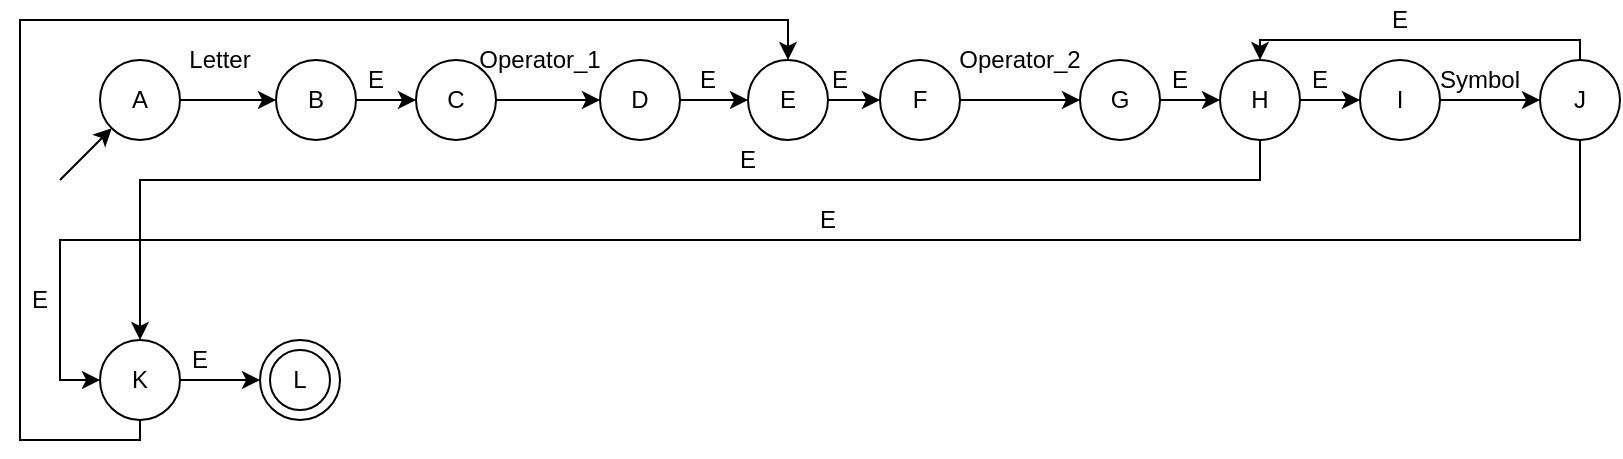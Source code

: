 <mxfile version="15.1.3" type="device"><diagram id="WES2MFKij7IE4n7Bja8z" name="Страница 1"><mxGraphModel dx="853" dy="501" grid="1" gridSize="10" guides="1" tooltips="1" connect="1" arrows="1" fold="1" page="1" pageScale="1" pageWidth="827" pageHeight="1169" math="0" shadow="0"><root><mxCell id="0"/><mxCell id="1" parent="0"/><mxCell id="x8yZzQBvs_ODwsuuSsn_-14" style="edgeStyle=orthogonalEdgeStyle;rounded=0;orthogonalLoop=1;jettySize=auto;html=1;entryX=0;entryY=0.5;entryDx=0;entryDy=0;" edge="1" parent="1" source="x8yZzQBvs_ODwsuuSsn_-1" target="x8yZzQBvs_ODwsuuSsn_-2"><mxGeometry relative="1" as="geometry"/></mxCell><mxCell id="x8yZzQBvs_ODwsuuSsn_-1" value="A" style="ellipse;whiteSpace=wrap;html=1;aspect=fixed;" vertex="1" parent="1"><mxGeometry x="50" y="30" width="40" height="40" as="geometry"/></mxCell><mxCell id="x8yZzQBvs_ODwsuuSsn_-16" value="" style="edgeStyle=orthogonalEdgeStyle;rounded=0;orthogonalLoop=1;jettySize=auto;html=1;" edge="1" parent="1" source="x8yZzQBvs_ODwsuuSsn_-2" target="x8yZzQBvs_ODwsuuSsn_-10"><mxGeometry relative="1" as="geometry"/></mxCell><mxCell id="x8yZzQBvs_ODwsuuSsn_-2" value="B" style="ellipse;whiteSpace=wrap;html=1;aspect=fixed;" vertex="1" parent="1"><mxGeometry x="138" y="30" width="40" height="40" as="geometry"/></mxCell><mxCell id="x8yZzQBvs_ODwsuuSsn_-34" value="" style="edgeStyle=orthogonalEdgeStyle;rounded=0;orthogonalLoop=1;jettySize=auto;html=1;" edge="1" parent="1" source="x8yZzQBvs_ODwsuuSsn_-3" target="x8yZzQBvs_ODwsuuSsn_-4"><mxGeometry relative="1" as="geometry"/></mxCell><mxCell id="x8yZzQBvs_ODwsuuSsn_-41" style="edgeStyle=orthogonalEdgeStyle;rounded=0;orthogonalLoop=1;jettySize=auto;html=1;entryX=0.5;entryY=0;entryDx=0;entryDy=0;" edge="1" parent="1" source="x8yZzQBvs_ODwsuuSsn_-3" target="x8yZzQBvs_ODwsuuSsn_-8"><mxGeometry relative="1" as="geometry"><Array as="points"><mxPoint x="70" y="220"/><mxPoint x="10" y="220"/><mxPoint x="10" y="10"/><mxPoint x="394" y="10"/></Array></mxGeometry></mxCell><mxCell id="x8yZzQBvs_ODwsuuSsn_-3" value="K" style="ellipse;whiteSpace=wrap;html=1;aspect=fixed;" vertex="1" parent="1"><mxGeometry x="50" y="170" width="40" height="40" as="geometry"/></mxCell><mxCell id="x8yZzQBvs_ODwsuuSsn_-4" value="" style="ellipse;whiteSpace=wrap;html=1;aspect=fixed;" vertex="1" parent="1"><mxGeometry x="130" y="170" width="40" height="40" as="geometry"/></mxCell><mxCell id="x8yZzQBvs_ODwsuuSsn_-30" value="" style="edgeStyle=orthogonalEdgeStyle;rounded=0;orthogonalLoop=1;jettySize=auto;html=1;" edge="1" parent="1" source="x8yZzQBvs_ODwsuuSsn_-5" target="x8yZzQBvs_ODwsuuSsn_-11"><mxGeometry relative="1" as="geometry"/></mxCell><mxCell id="x8yZzQBvs_ODwsuuSsn_-5" value="I" style="ellipse;whiteSpace=wrap;html=1;aspect=fixed;" vertex="1" parent="1"><mxGeometry x="680" y="30" width="40" height="40" as="geometry"/></mxCell><mxCell id="x8yZzQBvs_ODwsuuSsn_-28" value="" style="edgeStyle=orthogonalEdgeStyle;rounded=0;orthogonalLoop=1;jettySize=auto;html=1;" edge="1" parent="1" source="x8yZzQBvs_ODwsuuSsn_-6" target="x8yZzQBvs_ODwsuuSsn_-5"><mxGeometry relative="1" as="geometry"/></mxCell><mxCell id="x8yZzQBvs_ODwsuuSsn_-37" style="edgeStyle=orthogonalEdgeStyle;rounded=0;orthogonalLoop=1;jettySize=auto;html=1;entryX=0.5;entryY=0;entryDx=0;entryDy=0;" edge="1" parent="1" source="x8yZzQBvs_ODwsuuSsn_-6" target="x8yZzQBvs_ODwsuuSsn_-3"><mxGeometry relative="1" as="geometry"><Array as="points"><mxPoint x="630" y="90"/><mxPoint x="70" y="90"/></Array></mxGeometry></mxCell><mxCell id="x8yZzQBvs_ODwsuuSsn_-6" value="H" style="ellipse;whiteSpace=wrap;html=1;aspect=fixed;" vertex="1" parent="1"><mxGeometry x="610" y="30" width="40" height="40" as="geometry"/></mxCell><mxCell id="x8yZzQBvs_ODwsuuSsn_-26" style="edgeStyle=orthogonalEdgeStyle;rounded=0;orthogonalLoop=1;jettySize=auto;html=1;entryX=0;entryY=0.5;entryDx=0;entryDy=0;" edge="1" parent="1" source="x8yZzQBvs_ODwsuuSsn_-7" target="x8yZzQBvs_ODwsuuSsn_-6"><mxGeometry relative="1" as="geometry"/></mxCell><mxCell id="x8yZzQBvs_ODwsuuSsn_-7" value="G" style="ellipse;whiteSpace=wrap;html=1;aspect=fixed;" vertex="1" parent="1"><mxGeometry x="540" y="30" width="40" height="40" as="geometry"/></mxCell><mxCell id="x8yZzQBvs_ODwsuuSsn_-22" value="" style="edgeStyle=orthogonalEdgeStyle;rounded=0;orthogonalLoop=1;jettySize=auto;html=1;" edge="1" parent="1" source="x8yZzQBvs_ODwsuuSsn_-8" target="x8yZzQBvs_ODwsuuSsn_-12"><mxGeometry relative="1" as="geometry"/></mxCell><mxCell id="x8yZzQBvs_ODwsuuSsn_-8" value="E" style="ellipse;whiteSpace=wrap;html=1;aspect=fixed;" vertex="1" parent="1"><mxGeometry x="374" y="30" width="40" height="40" as="geometry"/></mxCell><mxCell id="x8yZzQBvs_ODwsuuSsn_-20" value="" style="edgeStyle=orthogonalEdgeStyle;rounded=0;orthogonalLoop=1;jettySize=auto;html=1;" edge="1" parent="1" source="x8yZzQBvs_ODwsuuSsn_-9" target="x8yZzQBvs_ODwsuuSsn_-8"><mxGeometry relative="1" as="geometry"/></mxCell><mxCell id="x8yZzQBvs_ODwsuuSsn_-9" value="D" style="ellipse;whiteSpace=wrap;html=1;aspect=fixed;" vertex="1" parent="1"><mxGeometry x="300" y="30" width="40" height="40" as="geometry"/></mxCell><mxCell id="x8yZzQBvs_ODwsuuSsn_-18" style="edgeStyle=orthogonalEdgeStyle;rounded=0;orthogonalLoop=1;jettySize=auto;html=1;entryX=0;entryY=0.5;entryDx=0;entryDy=0;" edge="1" parent="1" source="x8yZzQBvs_ODwsuuSsn_-10" target="x8yZzQBvs_ODwsuuSsn_-9"><mxGeometry relative="1" as="geometry"/></mxCell><mxCell id="x8yZzQBvs_ODwsuuSsn_-10" value="C" style="ellipse;whiteSpace=wrap;html=1;aspect=fixed;" vertex="1" parent="1"><mxGeometry x="208" y="30" width="40" height="40" as="geometry"/></mxCell><mxCell id="x8yZzQBvs_ODwsuuSsn_-32" style="edgeStyle=orthogonalEdgeStyle;rounded=0;orthogonalLoop=1;jettySize=auto;html=1;entryX=0;entryY=0.5;entryDx=0;entryDy=0;" edge="1" parent="1" source="x8yZzQBvs_ODwsuuSsn_-11" target="x8yZzQBvs_ODwsuuSsn_-3"><mxGeometry relative="1" as="geometry"><Array as="points"><mxPoint x="790" y="120"/><mxPoint x="30" y="120"/><mxPoint x="30" y="190"/></Array></mxGeometry></mxCell><mxCell id="x8yZzQBvs_ODwsuuSsn_-39" style="edgeStyle=orthogonalEdgeStyle;rounded=0;orthogonalLoop=1;jettySize=auto;html=1;entryX=0.5;entryY=0;entryDx=0;entryDy=0;" edge="1" parent="1" source="x8yZzQBvs_ODwsuuSsn_-11" target="x8yZzQBvs_ODwsuuSsn_-6"><mxGeometry relative="1" as="geometry"><Array as="points"><mxPoint x="790" y="20"/><mxPoint x="630" y="20"/></Array></mxGeometry></mxCell><mxCell id="x8yZzQBvs_ODwsuuSsn_-11" value="J" style="ellipse;whiteSpace=wrap;html=1;aspect=fixed;" vertex="1" parent="1"><mxGeometry x="770" y="30" width="40" height="40" as="geometry"/></mxCell><mxCell id="x8yZzQBvs_ODwsuuSsn_-24" value="" style="edgeStyle=orthogonalEdgeStyle;rounded=0;orthogonalLoop=1;jettySize=auto;html=1;" edge="1" parent="1" source="x8yZzQBvs_ODwsuuSsn_-12" target="x8yZzQBvs_ODwsuuSsn_-7"><mxGeometry relative="1" as="geometry"/></mxCell><mxCell id="x8yZzQBvs_ODwsuuSsn_-12" value="F" style="ellipse;whiteSpace=wrap;html=1;aspect=fixed;" vertex="1" parent="1"><mxGeometry x="440" y="30" width="40" height="40" as="geometry"/></mxCell><mxCell id="x8yZzQBvs_ODwsuuSsn_-13" value="" style="endArrow=classic;html=1;entryX=0;entryY=1;entryDx=0;entryDy=0;" edge="1" parent="1" target="x8yZzQBvs_ODwsuuSsn_-1"><mxGeometry width="50" height="50" relative="1" as="geometry"><mxPoint x="30" y="90" as="sourcePoint"/><mxPoint x="440" y="20" as="targetPoint"/></mxGeometry></mxCell><mxCell id="x8yZzQBvs_ODwsuuSsn_-15" value="Letter" style="text;html=1;strokeColor=none;fillColor=none;align=center;verticalAlign=middle;whiteSpace=wrap;rounded=0;" vertex="1" parent="1"><mxGeometry x="90" y="20" width="40" height="20" as="geometry"/></mxCell><mxCell id="x8yZzQBvs_ODwsuuSsn_-17" value="E" style="text;html=1;strokeColor=none;fillColor=none;align=center;verticalAlign=middle;whiteSpace=wrap;rounded=0;" vertex="1" parent="1"><mxGeometry x="168" y="30" width="40" height="20" as="geometry"/></mxCell><mxCell id="x8yZzQBvs_ODwsuuSsn_-19" value="Operator_1" style="text;html=1;strokeColor=none;fillColor=none;align=center;verticalAlign=middle;whiteSpace=wrap;rounded=0;" vertex="1" parent="1"><mxGeometry x="250" y="20" width="40" height="20" as="geometry"/></mxCell><mxCell id="x8yZzQBvs_ODwsuuSsn_-21" value="E" style="text;html=1;strokeColor=none;fillColor=none;align=center;verticalAlign=middle;whiteSpace=wrap;rounded=0;" vertex="1" parent="1"><mxGeometry x="334" y="30" width="40" height="20" as="geometry"/></mxCell><mxCell id="x8yZzQBvs_ODwsuuSsn_-23" value="E" style="text;html=1;strokeColor=none;fillColor=none;align=center;verticalAlign=middle;whiteSpace=wrap;rounded=0;" vertex="1" parent="1"><mxGeometry x="400" y="30" width="40" height="20" as="geometry"/></mxCell><mxCell id="x8yZzQBvs_ODwsuuSsn_-25" value="Operator_2&lt;br&gt;" style="text;html=1;strokeColor=none;fillColor=none;align=center;verticalAlign=middle;whiteSpace=wrap;rounded=0;" vertex="1" parent="1"><mxGeometry x="490" y="20" width="40" height="20" as="geometry"/></mxCell><mxCell id="x8yZzQBvs_ODwsuuSsn_-27" value="E" style="text;html=1;strokeColor=none;fillColor=none;align=center;verticalAlign=middle;whiteSpace=wrap;rounded=0;" vertex="1" parent="1"><mxGeometry x="570" y="30" width="40" height="20" as="geometry"/></mxCell><mxCell id="x8yZzQBvs_ODwsuuSsn_-29" value="E" style="text;html=1;strokeColor=none;fillColor=none;align=center;verticalAlign=middle;whiteSpace=wrap;rounded=0;" vertex="1" parent="1"><mxGeometry x="640" y="30" width="40" height="20" as="geometry"/></mxCell><mxCell id="x8yZzQBvs_ODwsuuSsn_-31" value="Symbol" style="text;html=1;strokeColor=none;fillColor=none;align=center;verticalAlign=middle;whiteSpace=wrap;rounded=0;" vertex="1" parent="1"><mxGeometry x="720" y="30" width="40" height="20" as="geometry"/></mxCell><mxCell id="x8yZzQBvs_ODwsuuSsn_-33" value="E" style="text;html=1;strokeColor=none;fillColor=none;align=center;verticalAlign=middle;whiteSpace=wrap;rounded=0;" vertex="1" parent="1"><mxGeometry x="394" y="100" width="40" height="20" as="geometry"/></mxCell><mxCell id="x8yZzQBvs_ODwsuuSsn_-35" value="E" style="text;html=1;strokeColor=none;fillColor=none;align=center;verticalAlign=middle;whiteSpace=wrap;rounded=0;" vertex="1" parent="1"><mxGeometry x="80" y="170" width="40" height="20" as="geometry"/></mxCell><mxCell id="x8yZzQBvs_ODwsuuSsn_-36" value="L" style="ellipse;whiteSpace=wrap;html=1;aspect=fixed;" vertex="1" parent="1"><mxGeometry x="135" y="175" width="30" height="30" as="geometry"/></mxCell><mxCell id="x8yZzQBvs_ODwsuuSsn_-38" value="E" style="text;html=1;strokeColor=none;fillColor=none;align=center;verticalAlign=middle;whiteSpace=wrap;rounded=0;" vertex="1" parent="1"><mxGeometry x="354" y="70" width="40" height="20" as="geometry"/></mxCell><mxCell id="x8yZzQBvs_ODwsuuSsn_-40" value="E" style="text;html=1;strokeColor=none;fillColor=none;align=center;verticalAlign=middle;whiteSpace=wrap;rounded=0;" vertex="1" parent="1"><mxGeometry x="680" width="40" height="20" as="geometry"/></mxCell><mxCell id="x8yZzQBvs_ODwsuuSsn_-42" value="E" style="text;html=1;strokeColor=none;fillColor=none;align=center;verticalAlign=middle;whiteSpace=wrap;rounded=0;" vertex="1" parent="1"><mxGeometry y="140" width="40" height="20" as="geometry"/></mxCell></root></mxGraphModel></diagram></mxfile>